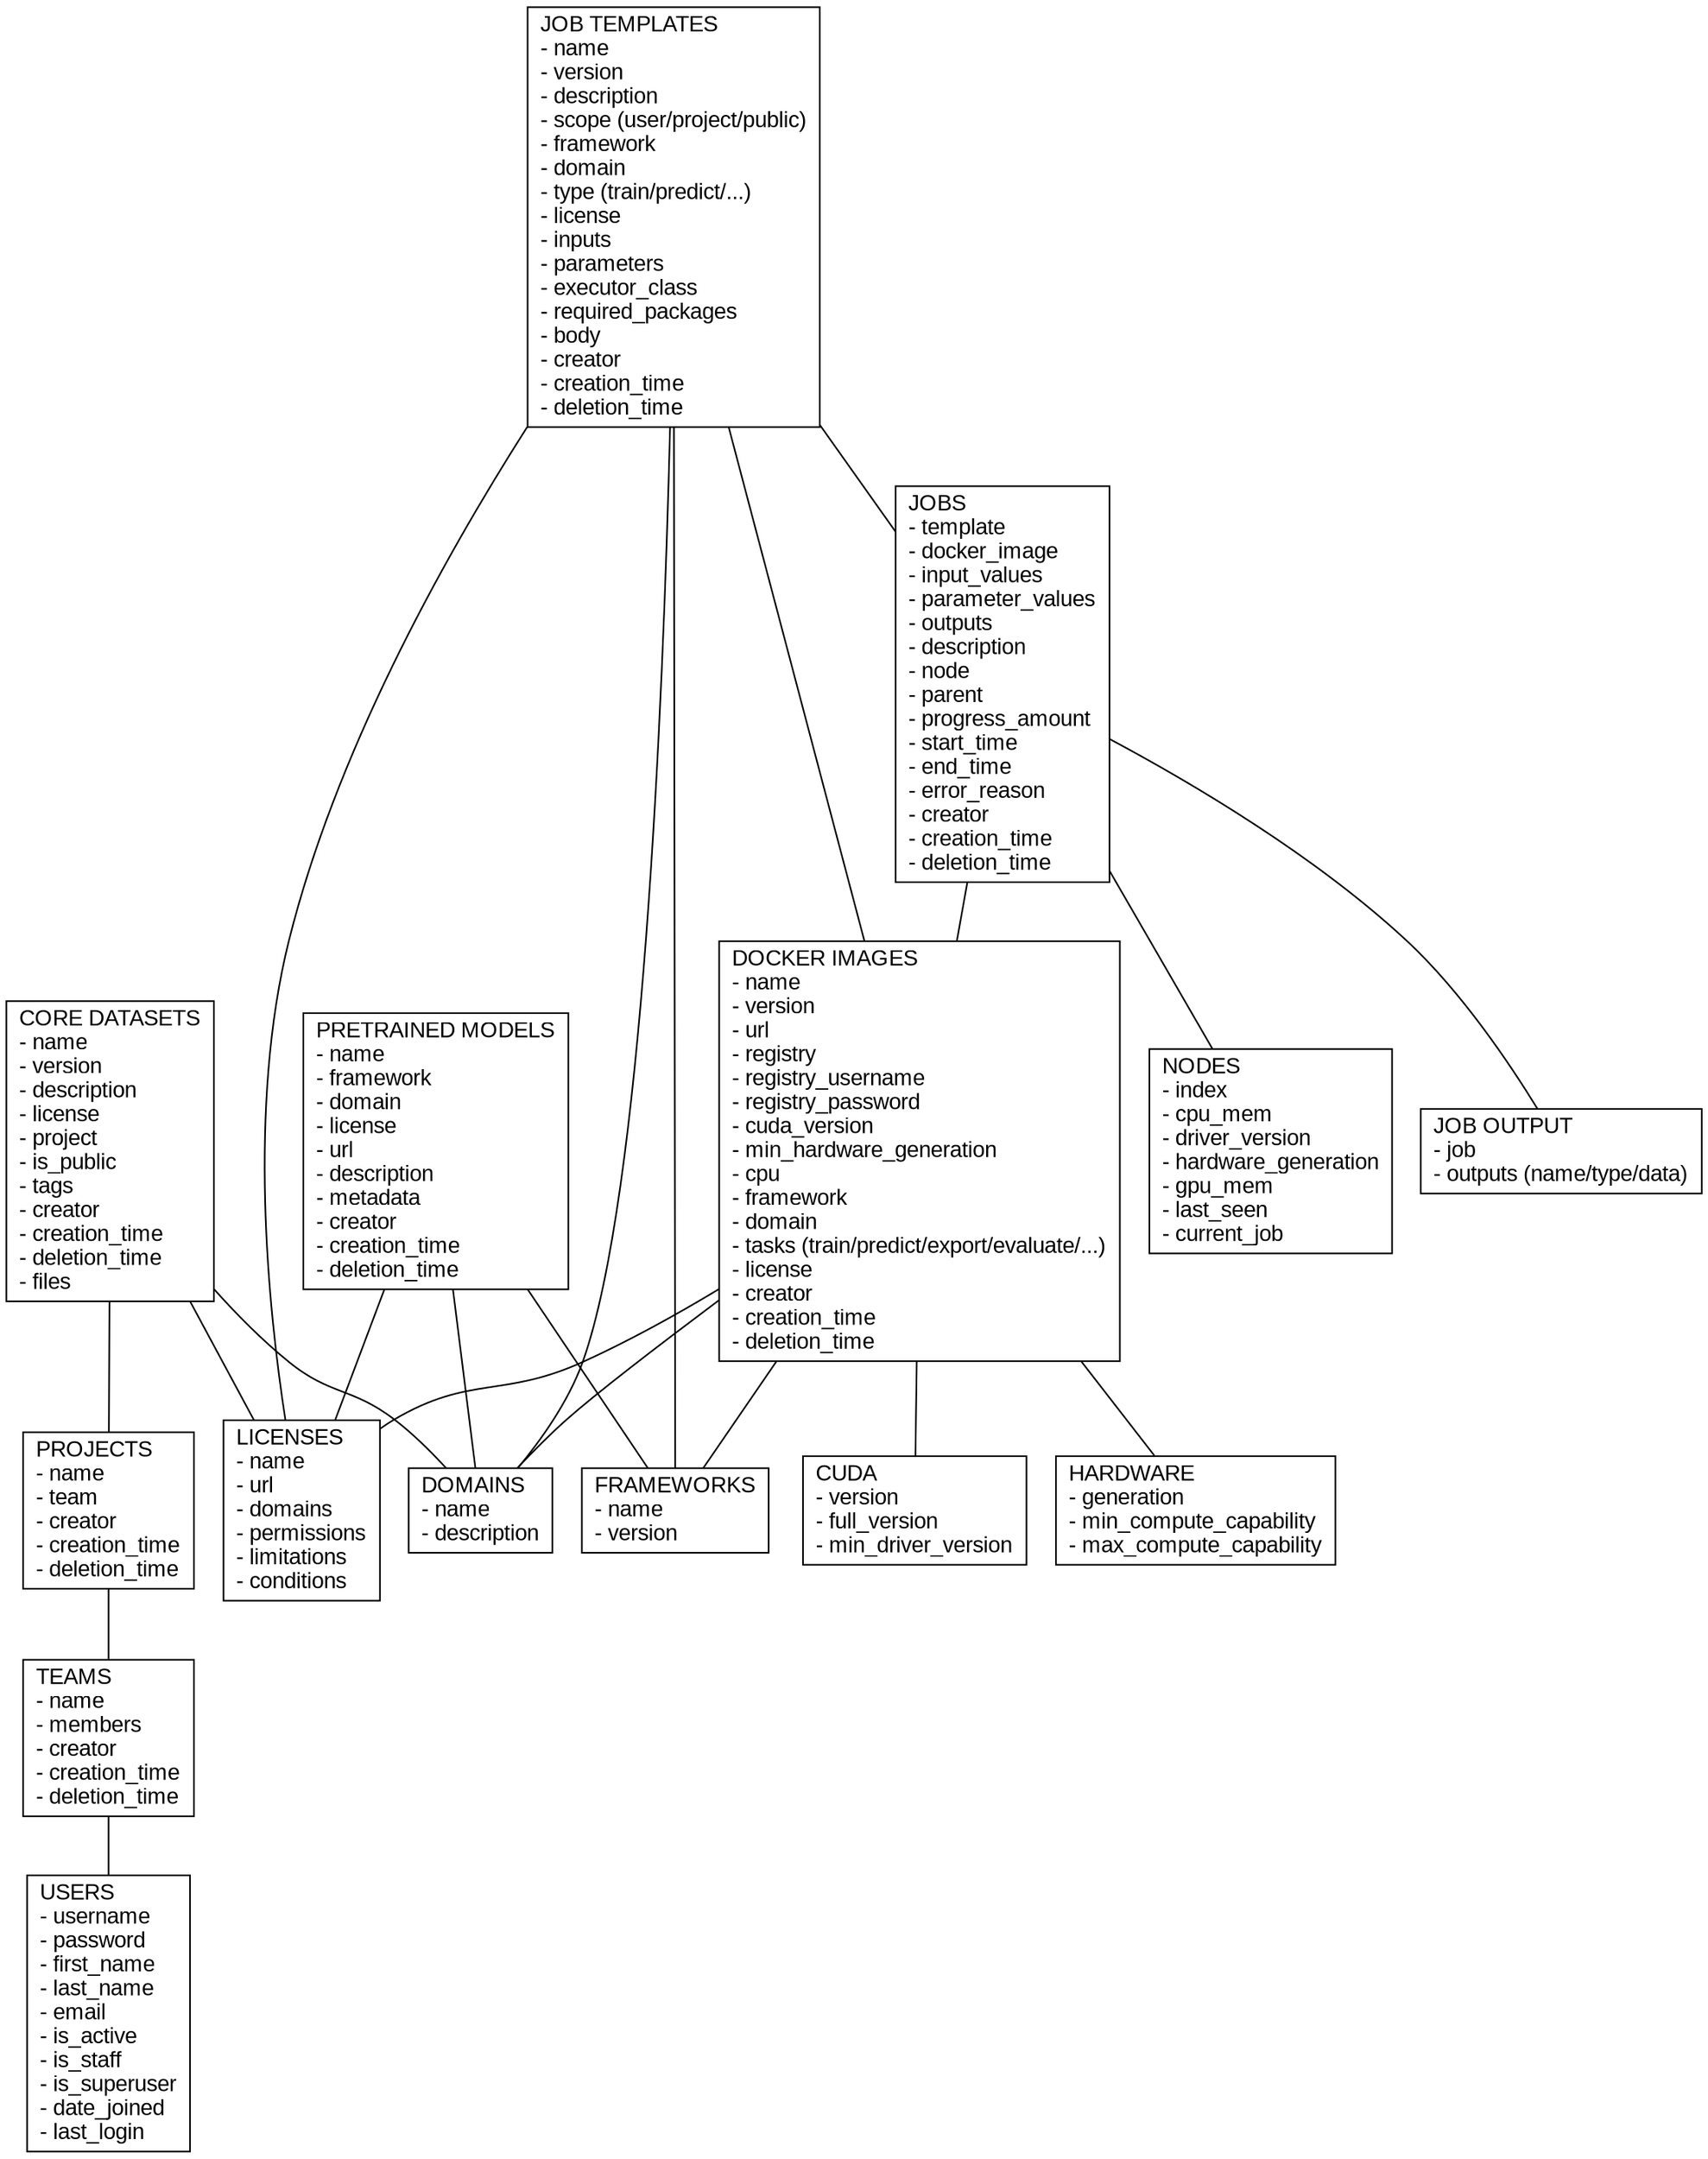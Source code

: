graph {

  node [shape=record fontname=Arial];

  users [label = "USERS\l- username\l- password\l- first_name\l- last_name\l- email\l- is_active\l- is_staff\l- is_superuser\l- date_joined\l- last_login\l"];
  teams [label = "TEAMS\l- name\l- members\l- creator\l- creation_time\l- deletion_time\l"];
  projects [label = "PROJECTS\l- name\l- team\l- creator\l- creation_time\l- deletion_time\l"];
  licenses [label = "LICENSES\l- name\l- url\l- domains\l- permissions\l- limitations\l- conditions\l"];
  domains [label = "DOMAINS\l- name\l- description\l"];

  cuda [label = "CUDA\l- version\l- full_version\l- min_driver_version"];
  docker_images [label = "DOCKER IMAGES\l- name\l- version\l- url\l- registry\l- registry_username\l- registry_password\l- cuda_version\l- min_hardware_generation\l- cpu\l- framework\l- domain\l- tasks (train/predict/export/evaluate/...)\l- license\l- creator\l- creation_time\l- deletion_time\l"];
  frameworks [label = "FRAMEWORKS\l- name\l- version\l"];
  hardware [label = "HARDWARE\l- generation\l- min_compute_capability\l- max_compute_capability\l"];
  nodes [label = "NODES\l- index\l- cpu_mem\l- driver_version\l- hardware_generation\l- gpu_mem\l- last_seen\l- current_job\l"];

  datasets [label = "CORE DATASETS\l- name\l- version\l- description\l- license\l- project\l- is_public\l- tags\l- creator\l- creation_time\l- deletion_time\l- files\l"];
  pretrained_models [label = "PRETRAINED MODELS\l- name\l- framework\l- domain\l- license\l- url\l- description\l- metadata\l- creator\l- creation_time\l- deletion_time\l"];
  job_templates [label = "JOB TEMPLATES\l- name\l- version\l- description\l- scope (user/project/public)\l- framework\l- domain\l- type (train/predict/...)\l- license\l- inputs\l- parameters\l- executor_class\l- required_packages\l- body\l- creator\l- creation_time\l- deletion_time\l"];
  jobs [label = "JOBS\l- template\l- docker_image\l- input_values\l- parameter_values\l- outputs\l- description\l- node\l- parent\l- progress_amount\l- start_time\l- end_time\l- error_reason\l- creator\l- creation_time\l- deletion_time\l"];
  job_output [label = "JOB OUTPUT\l- job\l- outputs (name/type/data)\l"];

  teams -- users;
  projects -- teams;
  datasets -- licenses;
  datasets -- projects;
  datasets -- domains;
  pretrained_models -- frameworks;
  pretrained_models -- licenses;
  pretrained_models -- domains;
  docker_images -- cuda;
  docker_images -- hardware;
  docker_images -- frameworks;
  docker_images -- licenses;
  docker_images -- domains;
  job_templates -- jobs;
  job_templates -- licenses;
  job_templates -- frameworks;
  job_templates -- docker_images;
  job_templates -- domains;
  jobs -- job_output;
  jobs -- nodes;
  jobs -- docker_images;
}
